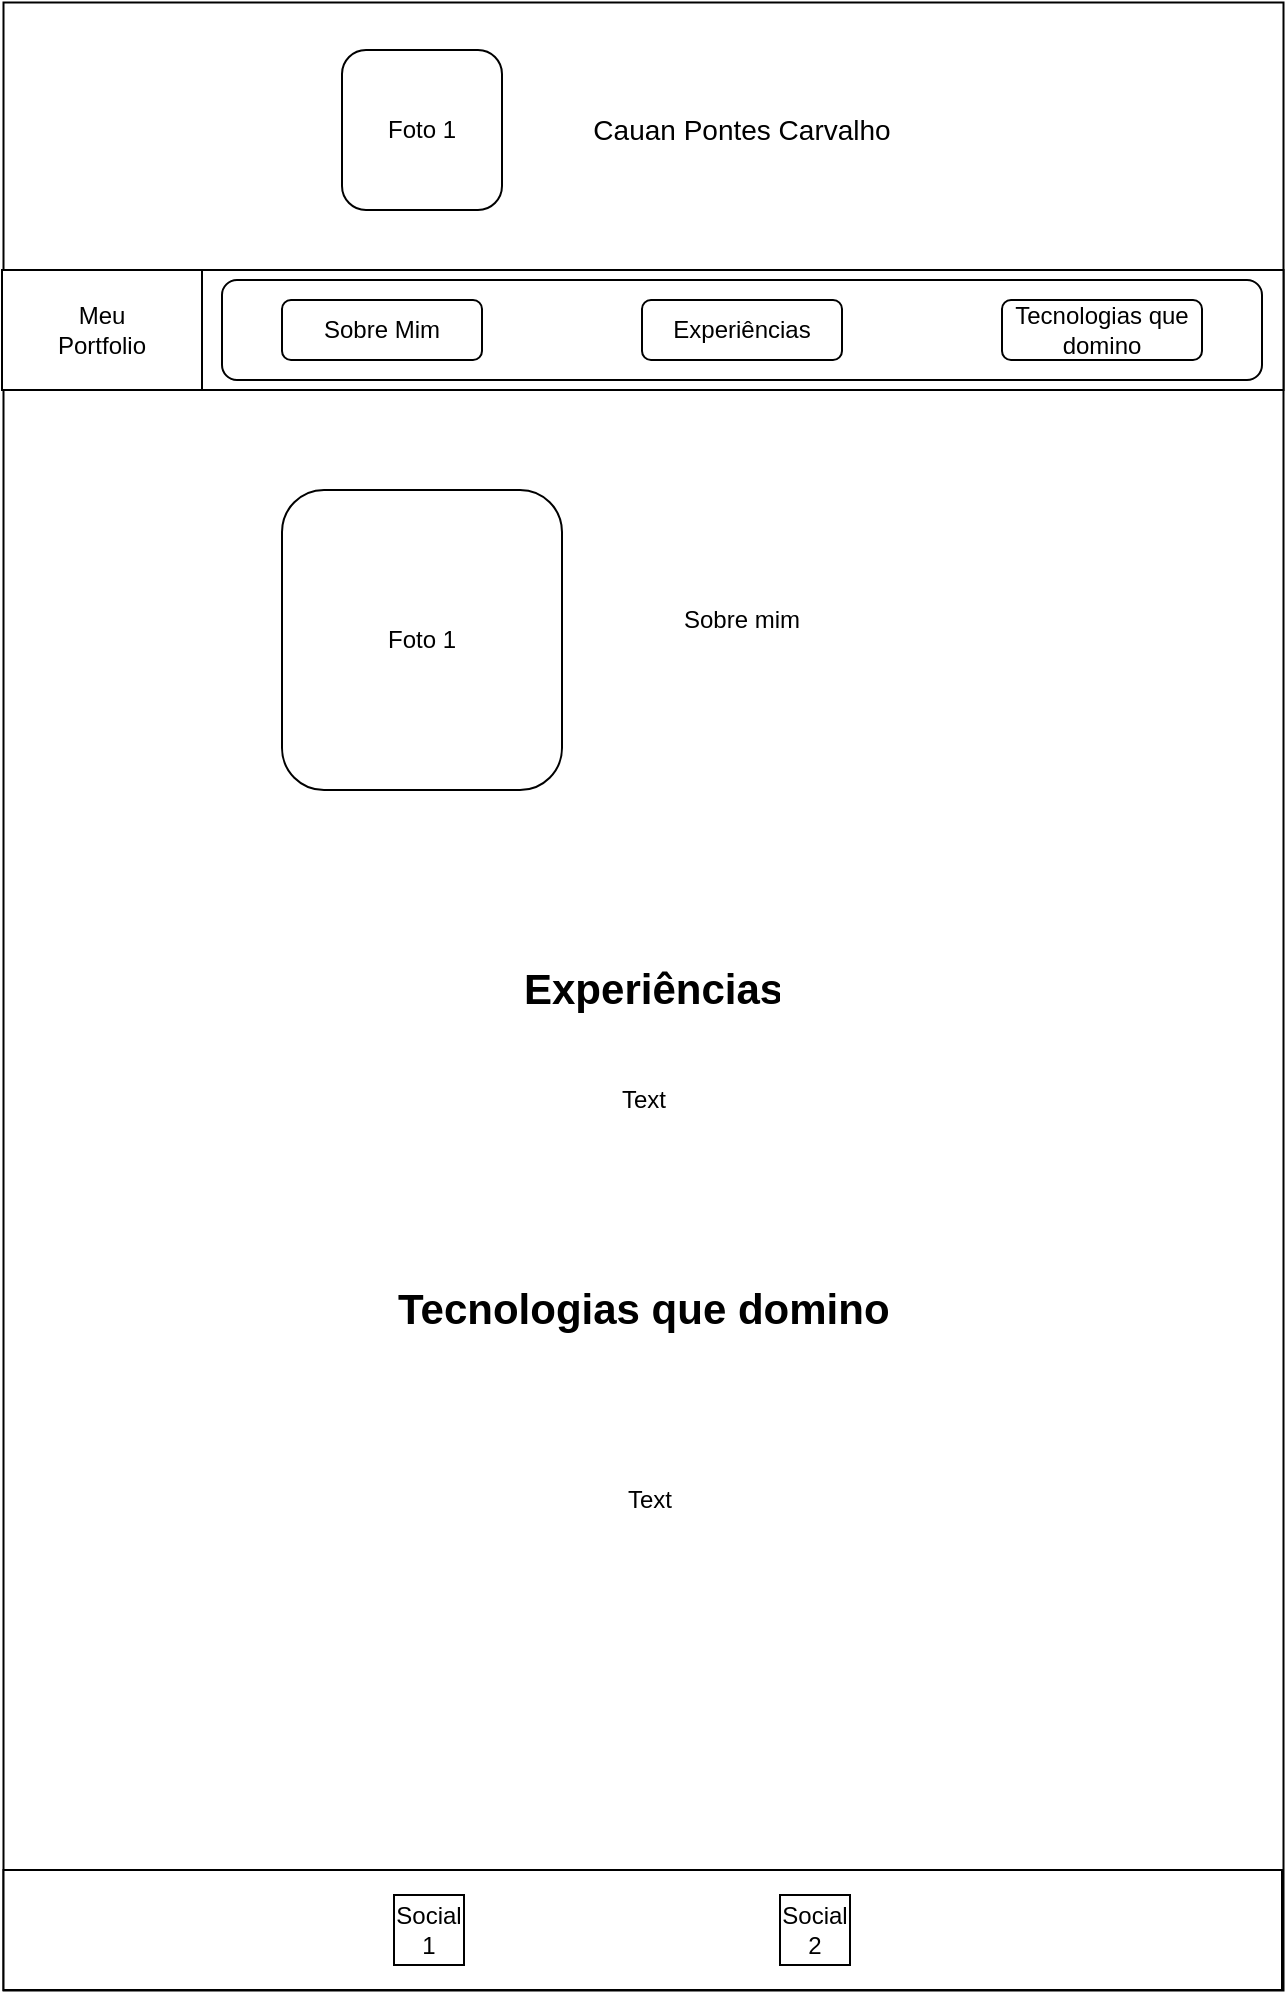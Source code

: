 <mxfile version="24.7.17">
  <diagram name="Página-1" id="5qikMvd0muv7dqA666L_">
    <mxGraphModel dx="1393" dy="763" grid="1" gridSize="10" guides="1" tooltips="1" connect="1" arrows="1" fold="1" page="1" pageScale="1" pageWidth="827" pageHeight="1169" math="0" shadow="0">
      <root>
        <mxCell id="0" />
        <mxCell id="1" parent="0" />
        <mxCell id="PJO3bO583NKL84A6-dy7-1" value="" style="rounded=0;whiteSpace=wrap;html=1;rotation=90;" vertex="1" parent="1">
          <mxGeometry x="-86.25" y="213.25" width="994" height="640" as="geometry" />
        </mxCell>
        <mxCell id="PJO3bO583NKL84A6-dy7-2" value="" style="rounded=0;whiteSpace=wrap;html=1;" vertex="1" parent="1">
          <mxGeometry x="90.75" y="170" width="640" height="60" as="geometry" />
        </mxCell>
        <mxCell id="PJO3bO583NKL84A6-dy7-3" value="Foto 1" style="rounded=1;whiteSpace=wrap;html=1;rotation=0;" vertex="1" parent="1">
          <mxGeometry x="260" y="60" width="80" height="80" as="geometry" />
        </mxCell>
        <mxCell id="PJO3bO583NKL84A6-dy7-4" value="&lt;font style=&quot;font-size: 14px;&quot;&gt;Cauan Pontes Carvalho&lt;/font&gt;" style="text;html=1;align=center;verticalAlign=middle;whiteSpace=wrap;rounded=0;" vertex="1" parent="1">
          <mxGeometry x="370" y="85" width="180" height="30" as="geometry" />
        </mxCell>
        <mxCell id="PJO3bO583NKL84A6-dy7-12" value="" style="rounded=0;whiteSpace=wrap;html=1;" vertex="1" parent="1">
          <mxGeometry x="90" y="170" width="100" height="60" as="geometry" />
        </mxCell>
        <mxCell id="PJO3bO583NKL84A6-dy7-13" value="" style="rounded=1;whiteSpace=wrap;html=1;" vertex="1" parent="1">
          <mxGeometry x="200" y="175" width="520" height="50" as="geometry" />
        </mxCell>
        <mxCell id="PJO3bO583NKL84A6-dy7-10" value="Tecnologias que domino" style="rounded=1;whiteSpace=wrap;html=1;" vertex="1" parent="1">
          <mxGeometry x="590" y="185" width="100" height="30" as="geometry" />
        </mxCell>
        <mxCell id="PJO3bO583NKL84A6-dy7-6" value="Experiências" style="rounded=1;whiteSpace=wrap;html=1;" vertex="1" parent="1">
          <mxGeometry x="410" y="185" width="100" height="30" as="geometry" />
        </mxCell>
        <mxCell id="PJO3bO583NKL84A6-dy7-11" value="Sobre Mim" style="rounded=1;whiteSpace=wrap;html=1;" vertex="1" parent="1">
          <mxGeometry x="230" y="185" width="100" height="30" as="geometry" />
        </mxCell>
        <mxCell id="PJO3bO583NKL84A6-dy7-14" value="Meu Portfolio" style="text;html=1;align=center;verticalAlign=middle;whiteSpace=wrap;rounded=0;" vertex="1" parent="1">
          <mxGeometry x="110" y="185" width="60" height="30" as="geometry" />
        </mxCell>
        <mxCell id="PJO3bO583NKL84A6-dy7-15" value="Foto 1" style="rounded=1;whiteSpace=wrap;html=1;rotation=0;" vertex="1" parent="1">
          <mxGeometry x="230" y="280" width="140" height="150" as="geometry" />
        </mxCell>
        <mxCell id="PJO3bO583NKL84A6-dy7-16" value="Sobre mim" style="text;html=1;align=center;verticalAlign=middle;whiteSpace=wrap;rounded=0;" vertex="1" parent="1">
          <mxGeometry x="430" y="330" width="60" height="30" as="geometry" />
        </mxCell>
        <mxCell id="PJO3bO583NKL84A6-dy7-18" value="&lt;h1 style=&quot;margin-top: 0px; font-size: 21px;&quot;&gt;&lt;font style=&quot;font-size: 21px;&quot;&gt;Experiências&lt;/font&gt;&lt;/h1&gt;&lt;p style=&quot;font-size: 21px;&quot;&gt;&lt;br&gt;&lt;/p&gt;" style="text;html=1;whiteSpace=wrap;overflow=hidden;rounded=0;" vertex="1" parent="1">
          <mxGeometry x="349" y="510" width="130" height="40" as="geometry" />
        </mxCell>
        <mxCell id="PJO3bO583NKL84A6-dy7-19" value="Text" style="text;html=1;align=center;verticalAlign=middle;whiteSpace=wrap;rounded=0;" vertex="1" parent="1">
          <mxGeometry x="380.75" y="570" width="60" height="30" as="geometry" />
        </mxCell>
        <mxCell id="PJO3bO583NKL84A6-dy7-20" value="&lt;h1 style=&quot;margin-top: 0px; font-size: 21px;&quot;&gt;Tecnologias que domino&lt;/h1&gt;" style="text;html=1;whiteSpace=wrap;overflow=hidden;rounded=0;" vertex="1" parent="1">
          <mxGeometry x="286" y="670" width="254.25" height="40" as="geometry" />
        </mxCell>
        <mxCell id="PJO3bO583NKL84A6-dy7-21" value="Text" style="text;html=1;align=center;verticalAlign=middle;whiteSpace=wrap;rounded=0;" vertex="1" parent="1">
          <mxGeometry x="384" y="770" width="60" height="30" as="geometry" />
        </mxCell>
        <mxCell id="PJO3bO583NKL84A6-dy7-22" value="" style="rounded=0;whiteSpace=wrap;html=1;" vertex="1" parent="1">
          <mxGeometry x="90.75" y="970" width="639.25" height="60" as="geometry" />
        </mxCell>
        <mxCell id="PJO3bO583NKL84A6-dy7-23" value="Social 1" style="whiteSpace=wrap;html=1;aspect=fixed;" vertex="1" parent="1">
          <mxGeometry x="286" y="982.5" width="35" height="35" as="geometry" />
        </mxCell>
        <mxCell id="PJO3bO583NKL84A6-dy7-24" value="Social 2" style="whiteSpace=wrap;html=1;aspect=fixed;" vertex="1" parent="1">
          <mxGeometry x="479" y="982.5" width="35" height="35" as="geometry" />
        </mxCell>
      </root>
    </mxGraphModel>
  </diagram>
</mxfile>
